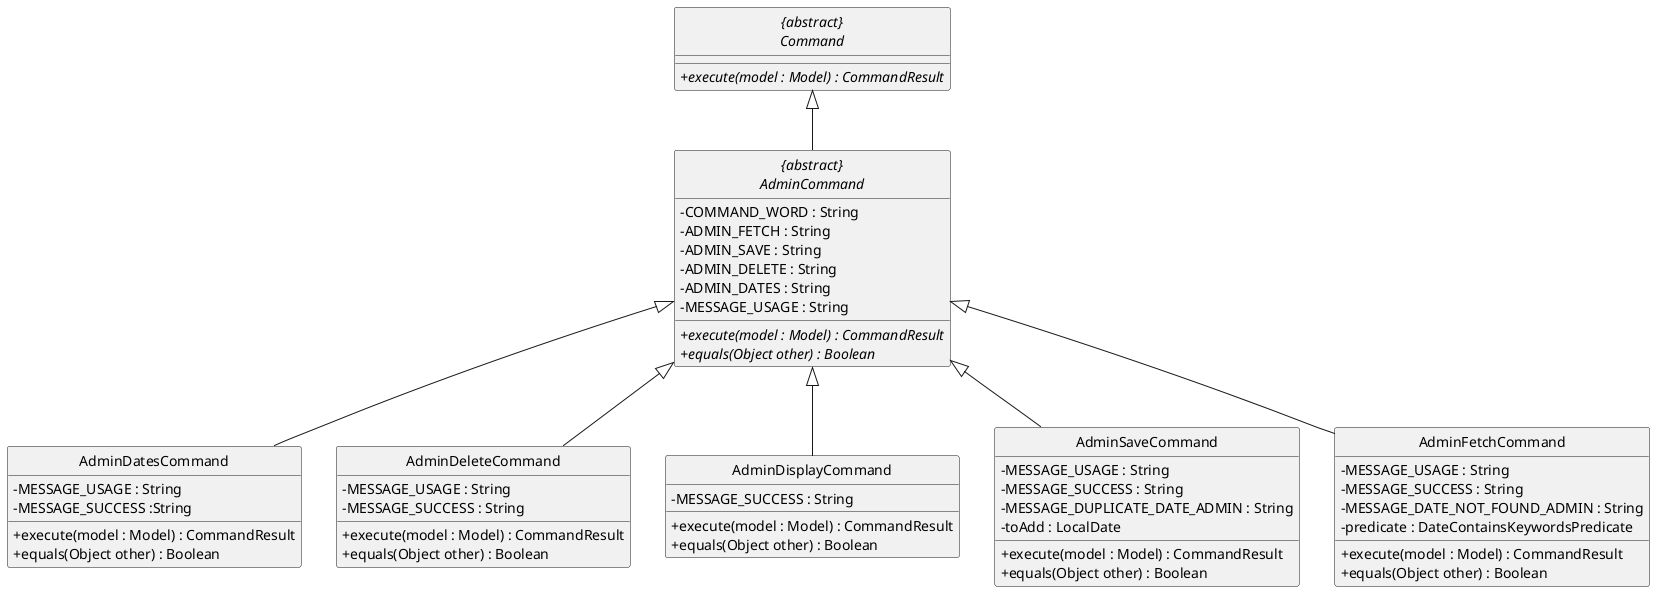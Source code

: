 @startuml

skinparam backgroundColor #ffffff
skinparam classAttributeIconSize 0
hide circle

abstract class "{abstract}\nCommand" {
    + {abstract} execute(model : Model) : CommandResult
}

abstract class "{abstract}\nAdminCommand" {
    /' Fields '/
    - COMMAND_WORD : String
    - ADMIN_FETCH : String
    - ADMIN_SAVE : String
    - ADMIN_DELETE : String
    - ADMIN_DATES : String
    - MESSAGE_USAGE : String

    /' Methods '/
    + {abstract} execute(model : Model) : CommandResult
    + {abstract} equals(Object other) : Boolean
}

class AdminDatesCommand {
    /' Fields '/
    - MESSAGE_USAGE : String
    - MESSAGE_SUCCESS :String

    /' Methods '/
    + execute(model : Model) : CommandResult
    + equals(Object other) : Boolean
}

class AdminDeleteCommand {
    /' Fields '/
    - MESSAGE_USAGE : String
    - MESSAGE_SUCCESS : String

    /' Methods '/
    + execute(model : Model) : CommandResult
    + equals(Object other) : Boolean
}

class AdminDisplayCommand {
    /' Fields '/
    - MESSAGE_SUCCESS : String

    /' Methods '/
    + execute(model : Model) : CommandResult
    + equals(Object other) : Boolean
}

class AdminSaveCommand {
    /' Fields '/
    - MESSAGE_USAGE : String
    - MESSAGE_SUCCESS : String
    - MESSAGE_DUPLICATE_DATE_ADMIN : String
    - toAdd : LocalDate

    /' Methods '/
    + execute(model : Model) : CommandResult
    + equals(Object other) : Boolean
}

class AdminFetchCommand {
    /' Fields '/
    - MESSAGE_USAGE : String
    - MESSAGE_SUCCESS : String
    - MESSAGE_DATE_NOT_FOUND_ADMIN : String
    - predicate : DateContainsKeywordsPredicate

    /' Methods '/
    + execute(model : Model) : CommandResult
    + equals(Object other) : Boolean
}

AdminDatesCommand --up|> "{abstract}\nAdminCommand"
AdminFetchCommand --up|> "{abstract}\nAdminCommand"
AdminDisplayCommand --up|> "{abstract}\nAdminCommand"
AdminDeleteCommand --up|> "{abstract}\nAdminCommand"
AdminSaveCommand --up|> "{abstract}\nAdminCommand"
"{abstract}\nAdminCommand" --up|> "{abstract}\nCommand"

@enduml

